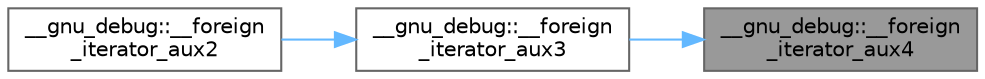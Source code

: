 digraph "__gnu_debug::__foreign_iterator_aux4"
{
 // LATEX_PDF_SIZE
  bgcolor="transparent";
  edge [fontname=Helvetica,fontsize=10,labelfontname=Helvetica,labelfontsize=10];
  node [fontname=Helvetica,fontsize=10,shape=box,height=0.2,width=0.4];
  rankdir="RL";
  Node1 [id="Node000001",label="__gnu_debug::__foreign\l_iterator_aux4",height=0.2,width=0.4,color="gray40", fillcolor="grey60", style="filled", fontcolor="black",tooltip=" "];
  Node1 -> Node2 [id="edge1_Node000001_Node000002",dir="back",color="steelblue1",style="solid",tooltip=" "];
  Node2 [id="Node000002",label="__gnu_debug::__foreign\l_iterator_aux3",height=0.2,width=0.4,color="grey40", fillcolor="white", style="filled",URL="$namespace____gnu__debug.html#a348ec2dc61e36a61b9f140258cef708a",tooltip=" "];
  Node2 -> Node3 [id="edge2_Node000002_Node000003",dir="back",color="steelblue1",style="solid",tooltip=" "];
  Node3 [id="Node000003",label="__gnu_debug::__foreign\l_iterator_aux2",height=0.2,width=0.4,color="grey40", fillcolor="white", style="filled",URL="$namespace____gnu__debug.html#aed7be38d3fd4b160a1afa8d983888a53",tooltip=" "];
}
